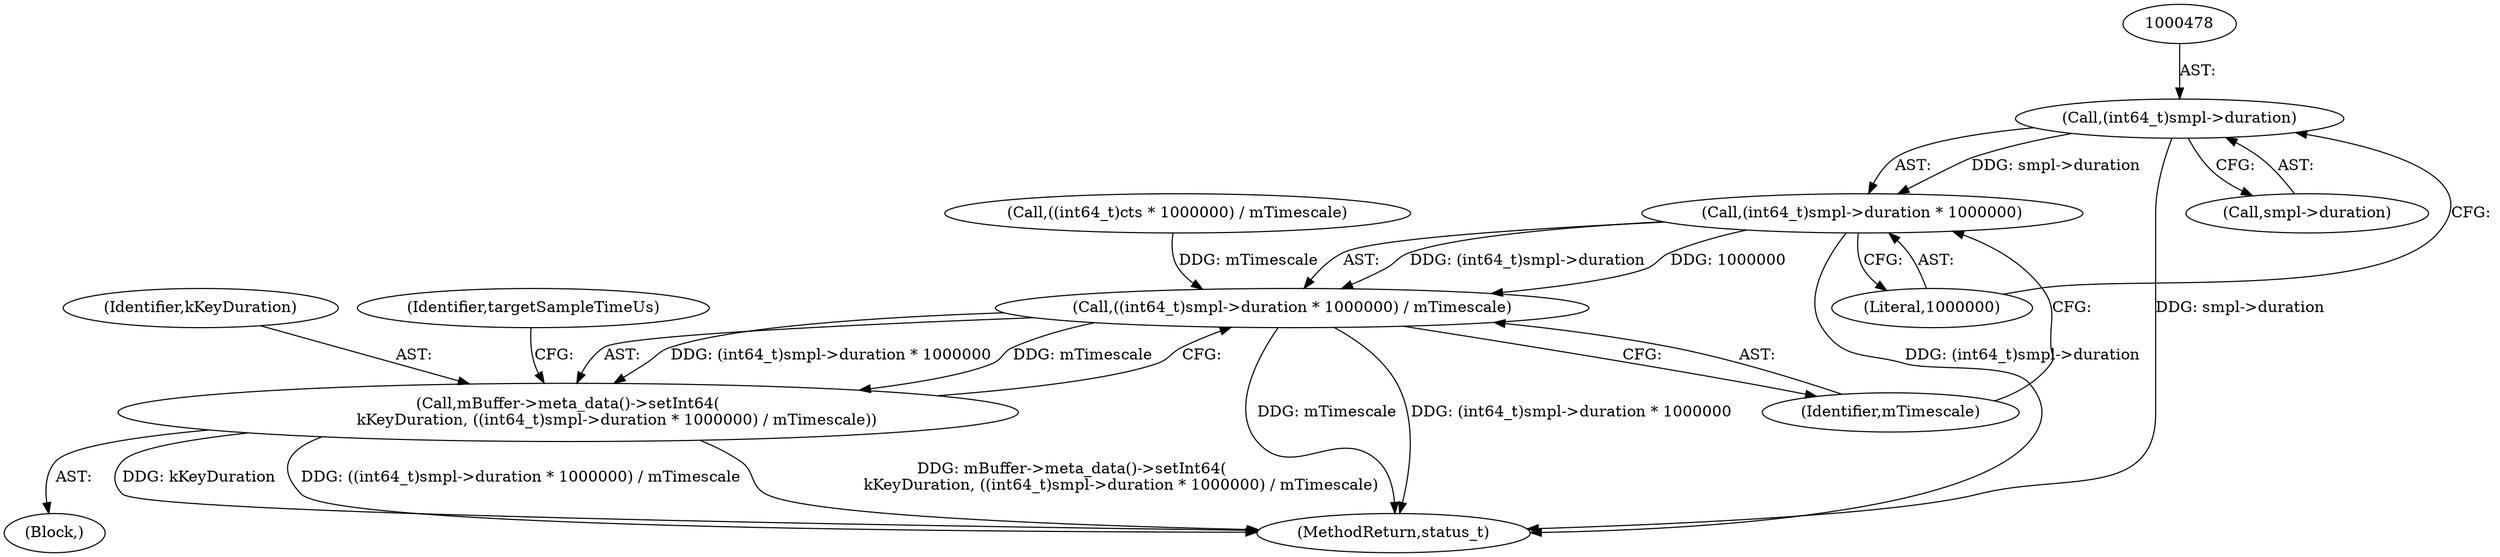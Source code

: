 digraph "0_Android_d48f0f145f8f0f4472bc0af668ac9a8bce44ba9b@pointer" {
"1000477" [label="(Call,(int64_t)smpl->duration)"];
"1000476" [label="(Call,(int64_t)smpl->duration * 1000000)"];
"1000475" [label="(Call,((int64_t)smpl->duration * 1000000) / mTimescale)"];
"1000473" [label="(Call,mBuffer->meta_data()->setInt64(\n                    kKeyDuration, ((int64_t)smpl->duration * 1000000) / mTimescale))"];
"1000432" [label="(Block,)"];
"1000476" [label="(Call,(int64_t)smpl->duration * 1000000)"];
"1000836" [label="(MethodReturn,status_t)"];
"1000466" [label="(Call,((int64_t)cts * 1000000) / mTimescale)"];
"1000477" [label="(Call,(int64_t)smpl->duration)"];
"1000475" [label="(Call,((int64_t)smpl->duration * 1000000) / mTimescale)"];
"1000474" [label="(Identifier,kKeyDuration)"];
"1000479" [label="(Call,smpl->duration)"];
"1000483" [label="(Identifier,mTimescale)"];
"1000486" [label="(Identifier,targetSampleTimeUs)"];
"1000482" [label="(Literal,1000000)"];
"1000473" [label="(Call,mBuffer->meta_data()->setInt64(\n                    kKeyDuration, ((int64_t)smpl->duration * 1000000) / mTimescale))"];
"1000477" -> "1000476"  [label="AST: "];
"1000477" -> "1000479"  [label="CFG: "];
"1000478" -> "1000477"  [label="AST: "];
"1000479" -> "1000477"  [label="AST: "];
"1000482" -> "1000477"  [label="CFG: "];
"1000477" -> "1000836"  [label="DDG: smpl->duration"];
"1000477" -> "1000476"  [label="DDG: smpl->duration"];
"1000476" -> "1000475"  [label="AST: "];
"1000476" -> "1000482"  [label="CFG: "];
"1000482" -> "1000476"  [label="AST: "];
"1000483" -> "1000476"  [label="CFG: "];
"1000476" -> "1000836"  [label="DDG: (int64_t)smpl->duration"];
"1000476" -> "1000475"  [label="DDG: (int64_t)smpl->duration"];
"1000476" -> "1000475"  [label="DDG: 1000000"];
"1000475" -> "1000473"  [label="AST: "];
"1000475" -> "1000483"  [label="CFG: "];
"1000483" -> "1000475"  [label="AST: "];
"1000473" -> "1000475"  [label="CFG: "];
"1000475" -> "1000836"  [label="DDG: mTimescale"];
"1000475" -> "1000836"  [label="DDG: (int64_t)smpl->duration * 1000000"];
"1000475" -> "1000473"  [label="DDG: (int64_t)smpl->duration * 1000000"];
"1000475" -> "1000473"  [label="DDG: mTimescale"];
"1000466" -> "1000475"  [label="DDG: mTimescale"];
"1000473" -> "1000432"  [label="AST: "];
"1000474" -> "1000473"  [label="AST: "];
"1000486" -> "1000473"  [label="CFG: "];
"1000473" -> "1000836"  [label="DDG: kKeyDuration"];
"1000473" -> "1000836"  [label="DDG: ((int64_t)smpl->duration * 1000000) / mTimescale"];
"1000473" -> "1000836"  [label="DDG: mBuffer->meta_data()->setInt64(\n                    kKeyDuration, ((int64_t)smpl->duration * 1000000) / mTimescale)"];
}
